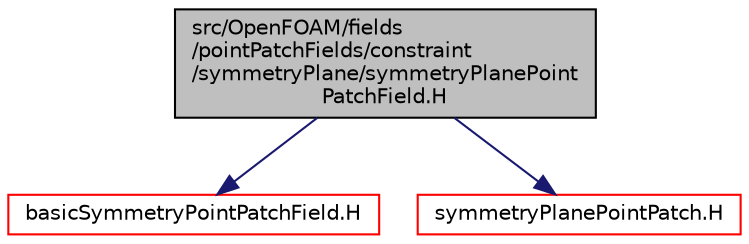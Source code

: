 digraph "src/OpenFOAM/fields/pointPatchFields/constraint/symmetryPlane/symmetryPlanePointPatchField.H"
{
  bgcolor="transparent";
  edge [fontname="Helvetica",fontsize="10",labelfontname="Helvetica",labelfontsize="10"];
  node [fontname="Helvetica",fontsize="10",shape=record];
  Node1 [label="src/OpenFOAM/fields\l/pointPatchFields/constraint\l/symmetryPlane/symmetryPlanePoint\lPatchField.H",height=0.2,width=0.4,color="black", fillcolor="grey75", style="filled", fontcolor="black"];
  Node1 -> Node2 [color="midnightblue",fontsize="10",style="solid",fontname="Helvetica"];
  Node2 [label="basicSymmetryPointPatchField.H",height=0.2,width=0.4,color="red",URL="$a08378.html"];
  Node1 -> Node3 [color="midnightblue",fontsize="10",style="solid",fontname="Helvetica"];
  Node3 [label="symmetryPlanePointPatch.H",height=0.2,width=0.4,color="red",URL="$a08921.html"];
}
